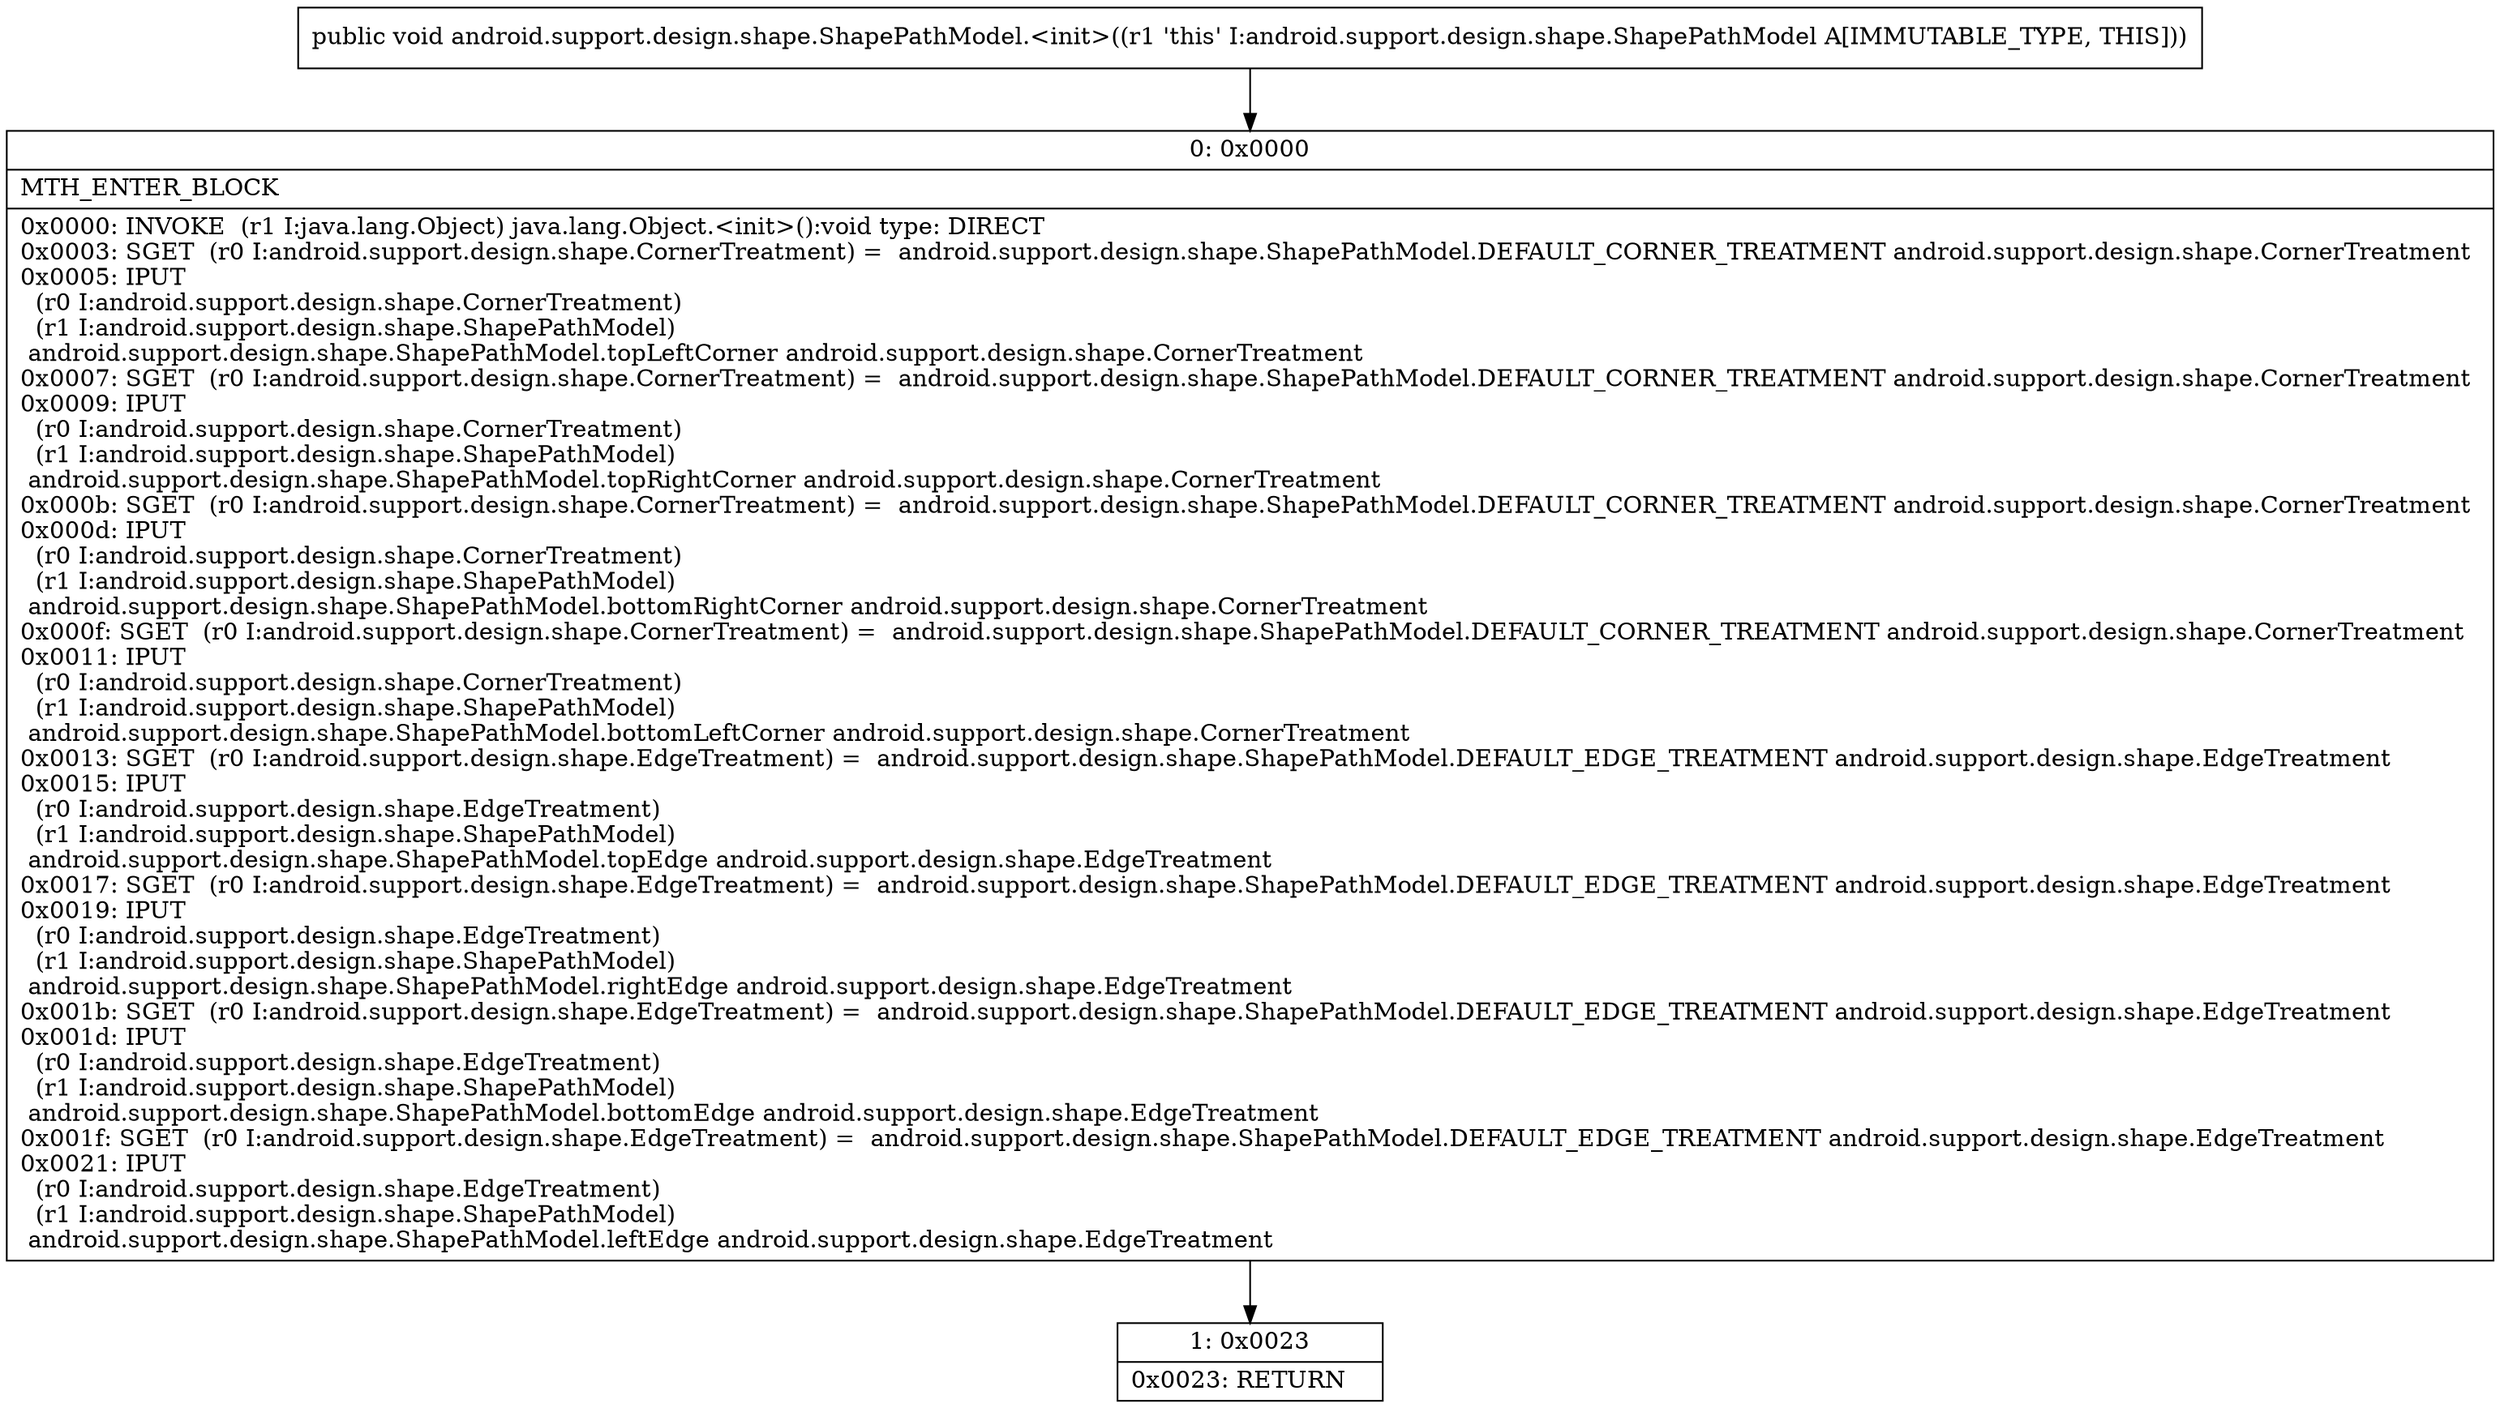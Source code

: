 digraph "CFG forandroid.support.design.shape.ShapePathModel.\<init\>()V" {
Node_0 [shape=record,label="{0\:\ 0x0000|MTH_ENTER_BLOCK\l|0x0000: INVOKE  (r1 I:java.lang.Object) java.lang.Object.\<init\>():void type: DIRECT \l0x0003: SGET  (r0 I:android.support.design.shape.CornerTreatment) =  android.support.design.shape.ShapePathModel.DEFAULT_CORNER_TREATMENT android.support.design.shape.CornerTreatment \l0x0005: IPUT  \l  (r0 I:android.support.design.shape.CornerTreatment)\l  (r1 I:android.support.design.shape.ShapePathModel)\l android.support.design.shape.ShapePathModel.topLeftCorner android.support.design.shape.CornerTreatment \l0x0007: SGET  (r0 I:android.support.design.shape.CornerTreatment) =  android.support.design.shape.ShapePathModel.DEFAULT_CORNER_TREATMENT android.support.design.shape.CornerTreatment \l0x0009: IPUT  \l  (r0 I:android.support.design.shape.CornerTreatment)\l  (r1 I:android.support.design.shape.ShapePathModel)\l android.support.design.shape.ShapePathModel.topRightCorner android.support.design.shape.CornerTreatment \l0x000b: SGET  (r0 I:android.support.design.shape.CornerTreatment) =  android.support.design.shape.ShapePathModel.DEFAULT_CORNER_TREATMENT android.support.design.shape.CornerTreatment \l0x000d: IPUT  \l  (r0 I:android.support.design.shape.CornerTreatment)\l  (r1 I:android.support.design.shape.ShapePathModel)\l android.support.design.shape.ShapePathModel.bottomRightCorner android.support.design.shape.CornerTreatment \l0x000f: SGET  (r0 I:android.support.design.shape.CornerTreatment) =  android.support.design.shape.ShapePathModel.DEFAULT_CORNER_TREATMENT android.support.design.shape.CornerTreatment \l0x0011: IPUT  \l  (r0 I:android.support.design.shape.CornerTreatment)\l  (r1 I:android.support.design.shape.ShapePathModel)\l android.support.design.shape.ShapePathModel.bottomLeftCorner android.support.design.shape.CornerTreatment \l0x0013: SGET  (r0 I:android.support.design.shape.EdgeTreatment) =  android.support.design.shape.ShapePathModel.DEFAULT_EDGE_TREATMENT android.support.design.shape.EdgeTreatment \l0x0015: IPUT  \l  (r0 I:android.support.design.shape.EdgeTreatment)\l  (r1 I:android.support.design.shape.ShapePathModel)\l android.support.design.shape.ShapePathModel.topEdge android.support.design.shape.EdgeTreatment \l0x0017: SGET  (r0 I:android.support.design.shape.EdgeTreatment) =  android.support.design.shape.ShapePathModel.DEFAULT_EDGE_TREATMENT android.support.design.shape.EdgeTreatment \l0x0019: IPUT  \l  (r0 I:android.support.design.shape.EdgeTreatment)\l  (r1 I:android.support.design.shape.ShapePathModel)\l android.support.design.shape.ShapePathModel.rightEdge android.support.design.shape.EdgeTreatment \l0x001b: SGET  (r0 I:android.support.design.shape.EdgeTreatment) =  android.support.design.shape.ShapePathModel.DEFAULT_EDGE_TREATMENT android.support.design.shape.EdgeTreatment \l0x001d: IPUT  \l  (r0 I:android.support.design.shape.EdgeTreatment)\l  (r1 I:android.support.design.shape.ShapePathModel)\l android.support.design.shape.ShapePathModel.bottomEdge android.support.design.shape.EdgeTreatment \l0x001f: SGET  (r0 I:android.support.design.shape.EdgeTreatment) =  android.support.design.shape.ShapePathModel.DEFAULT_EDGE_TREATMENT android.support.design.shape.EdgeTreatment \l0x0021: IPUT  \l  (r0 I:android.support.design.shape.EdgeTreatment)\l  (r1 I:android.support.design.shape.ShapePathModel)\l android.support.design.shape.ShapePathModel.leftEdge android.support.design.shape.EdgeTreatment \l}"];
Node_1 [shape=record,label="{1\:\ 0x0023|0x0023: RETURN   \l}"];
MethodNode[shape=record,label="{public void android.support.design.shape.ShapePathModel.\<init\>((r1 'this' I:android.support.design.shape.ShapePathModel A[IMMUTABLE_TYPE, THIS])) }"];
MethodNode -> Node_0;
Node_0 -> Node_1;
}

